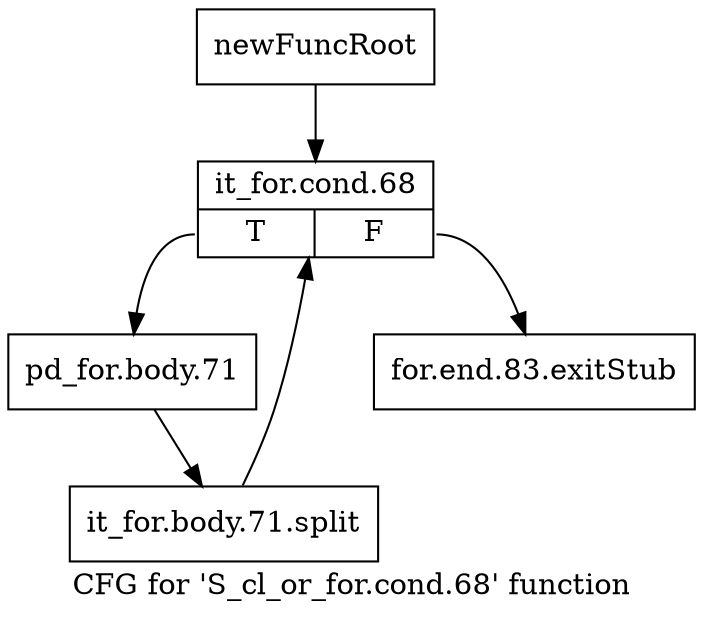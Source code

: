 digraph "CFG for 'S_cl_or_for.cond.68' function" {
	label="CFG for 'S_cl_or_for.cond.68' function";

	Node0x51cba20 [shape=record,label="{newFuncRoot}"];
	Node0x51cba20 -> Node0x51cbac0;
	Node0x51cba70 [shape=record,label="{for.end.83.exitStub}"];
	Node0x51cbac0 [shape=record,label="{it_for.cond.68|{<s0>T|<s1>F}}"];
	Node0x51cbac0:s0 -> Node0x51cbb10;
	Node0x51cbac0:s1 -> Node0x51cba70;
	Node0x51cbb10 [shape=record,label="{pd_for.body.71}"];
	Node0x51cbb10 -> Node0x6bdb000;
	Node0x6bdb000 [shape=record,label="{it_for.body.71.split}"];
	Node0x6bdb000 -> Node0x51cbac0;
}
